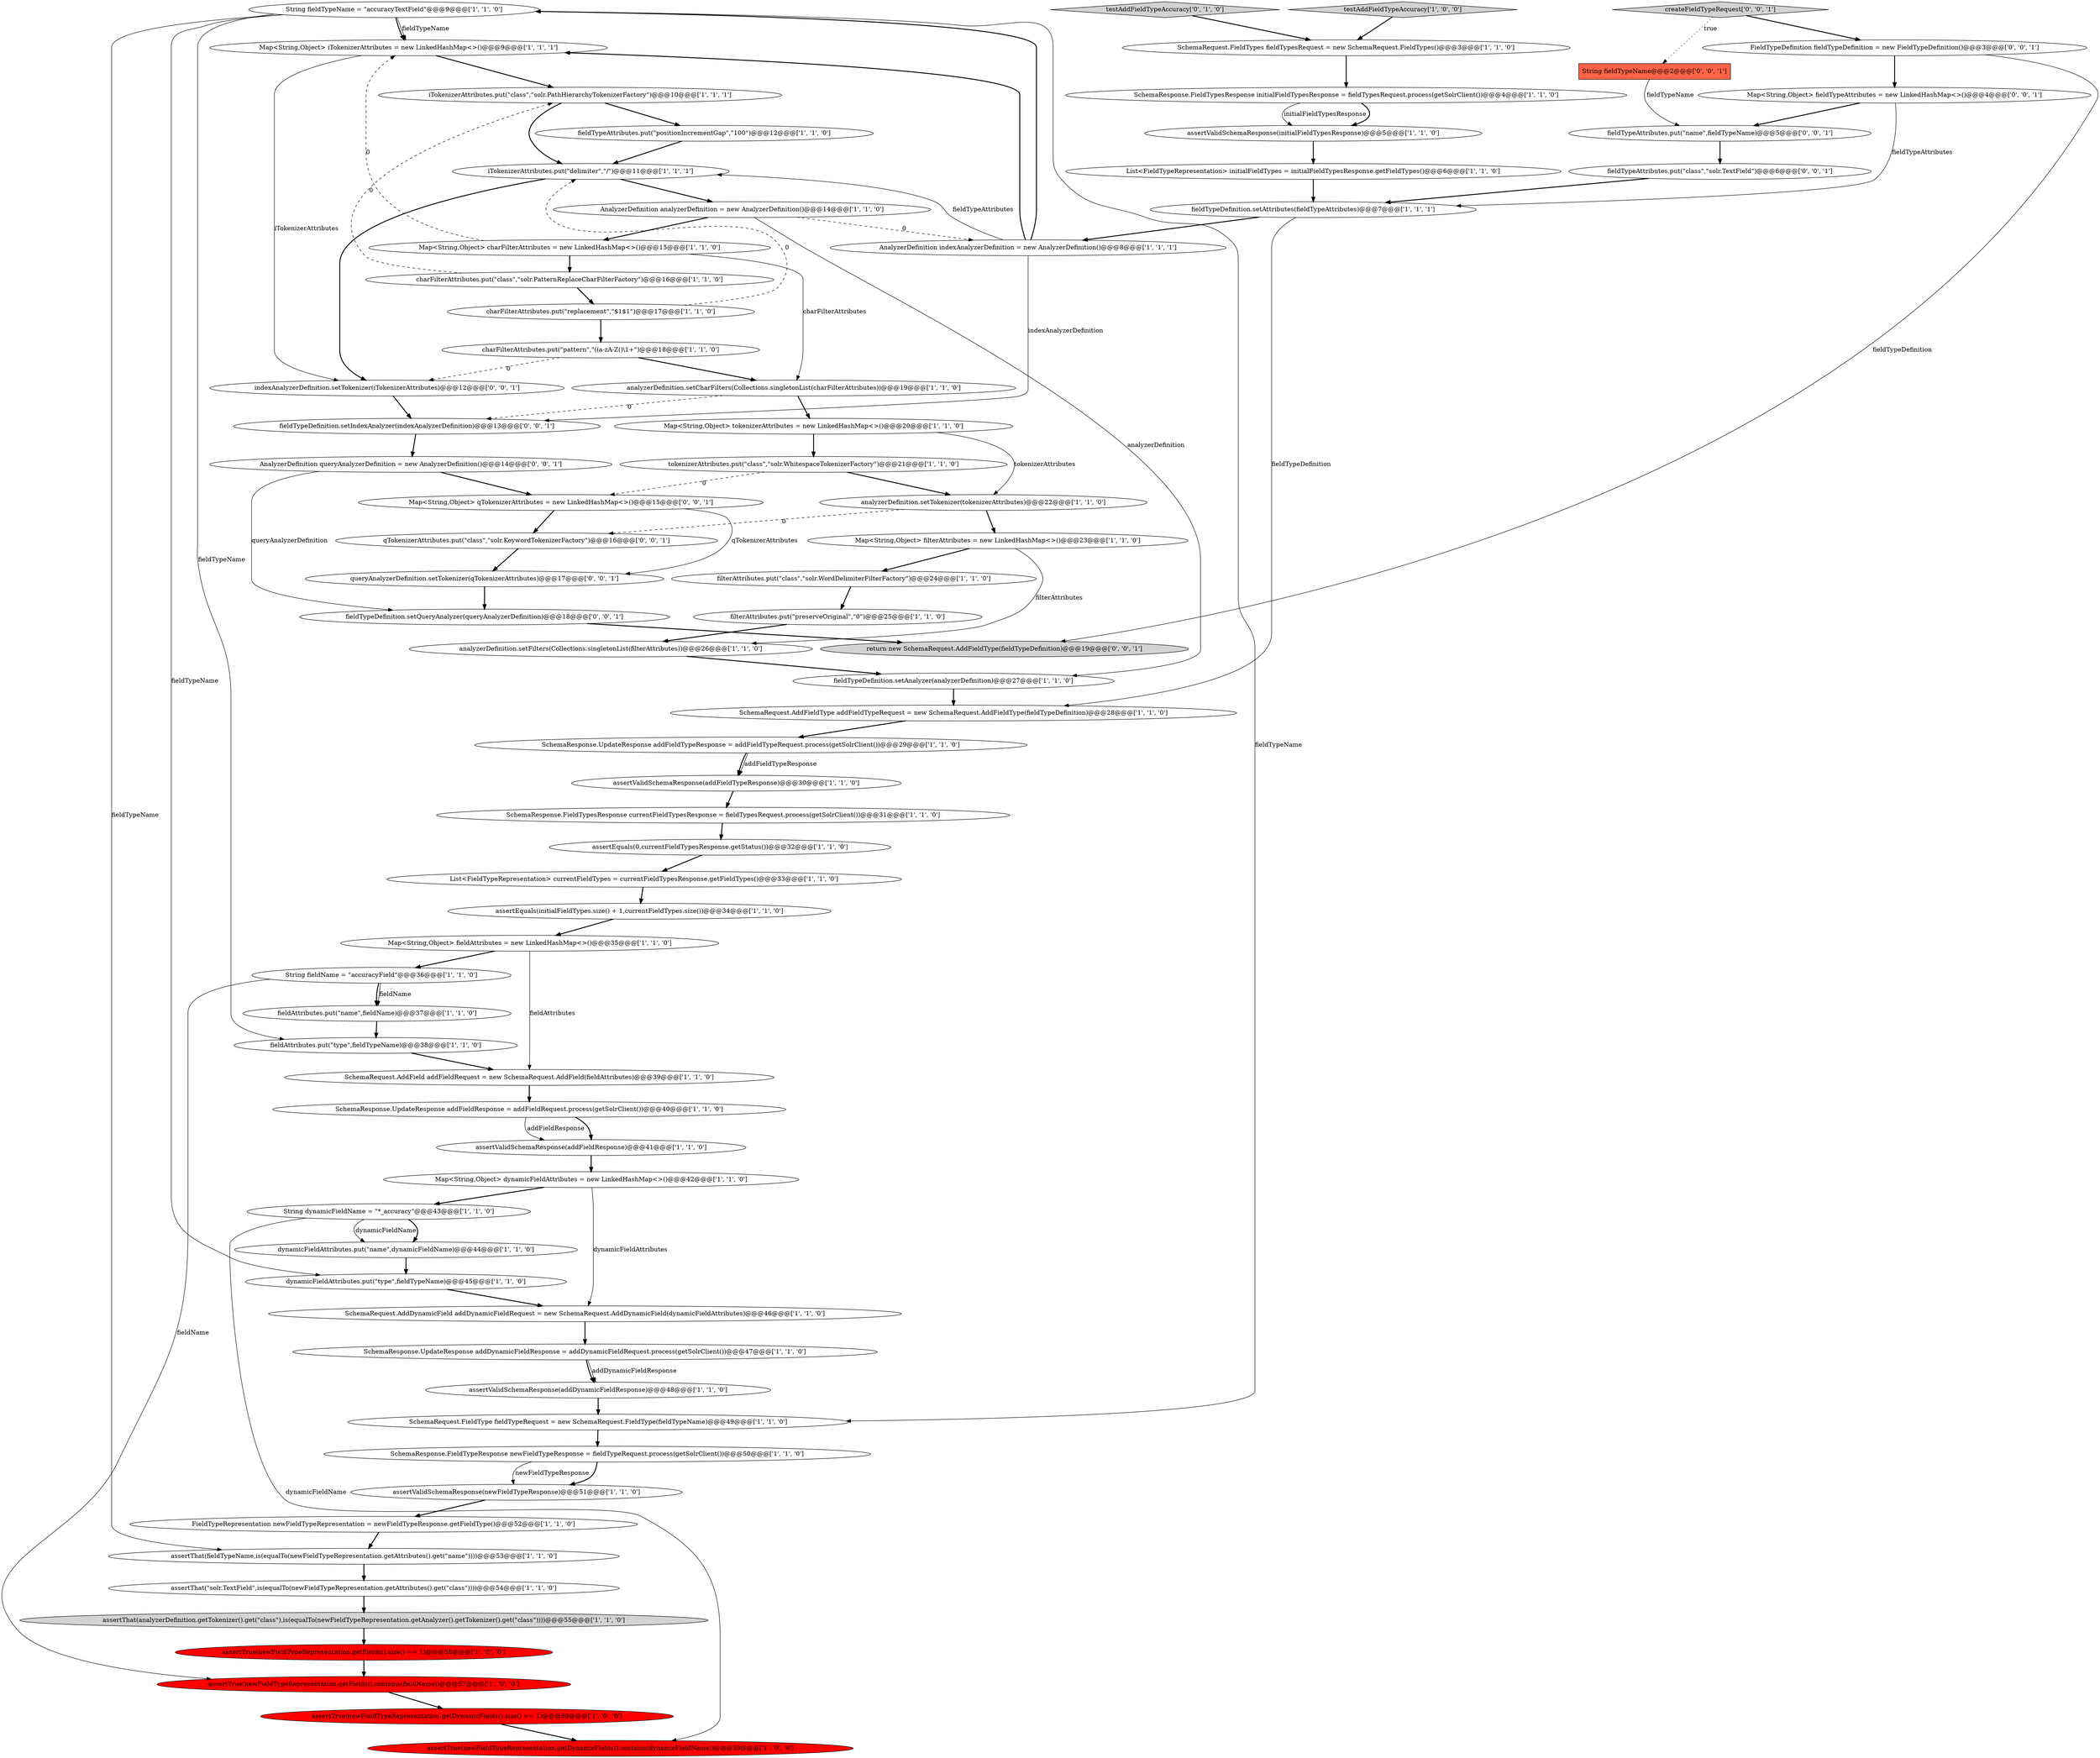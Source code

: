digraph {
36 [style = filled, label = "assertTrue(newFieldTypeRepresentation.getFields().contains(fieldName))@@@57@@@['1', '0', '0']", fillcolor = red, shape = ellipse image = "AAA1AAABBB1BBB"];
38 [style = filled, label = "assertValidSchemaResponse(addFieldResponse)@@@41@@@['1', '1', '0']", fillcolor = white, shape = ellipse image = "AAA0AAABBB1BBB"];
55 [style = filled, label = "charFilterAttributes.put(\"pattern\",\"((a-zA-Z()\\1+\")@@@18@@@['1', '1', '0']", fillcolor = white, shape = ellipse image = "AAA0AAABBB1BBB"];
3 [style = filled, label = "testAddFieldTypeAccuracy['1', '0', '0']", fillcolor = lightgray, shape = diamond image = "AAA0AAABBB1BBB"];
8 [style = filled, label = "String dynamicFieldName = \"*_accuracy\"@@@43@@@['1', '1', '0']", fillcolor = white, shape = ellipse image = "AAA0AAABBB1BBB"];
14 [style = filled, label = "fieldTypeDefinition.setAttributes(fieldTypeAttributes)@@@7@@@['1', '1', '1']", fillcolor = white, shape = ellipse image = "AAA0AAABBB1BBB"];
22 [style = filled, label = "charFilterAttributes.put(\"class\",\"solr.PatternReplaceCharFilterFactory\")@@@16@@@['1', '1', '0']", fillcolor = white, shape = ellipse image = "AAA0AAABBB1BBB"];
56 [style = filled, label = "List<FieldTypeRepresentation> currentFieldTypes = currentFieldTypesResponse.getFieldTypes()@@@33@@@['1', '1', '0']", fillcolor = white, shape = ellipse image = "AAA0AAABBB1BBB"];
12 [style = filled, label = "assertValidSchemaResponse(addFieldTypeResponse)@@@30@@@['1', '1', '0']", fillcolor = white, shape = ellipse image = "AAA0AAABBB1BBB"];
48 [style = filled, label = "assertThat(analyzerDefinition.getTokenizer().get(\"class\"),is(equalTo(newFieldTypeRepresentation.getAnalyzer().getTokenizer().get(\"class\"))))@@@55@@@['1', '1', '0']", fillcolor = lightgray, shape = ellipse image = "AAA0AAABBB1BBB"];
25 [style = filled, label = "SchemaResponse.FieldTypesResponse initialFieldTypesResponse = fieldTypesRequest.process(getSolrClient())@@@4@@@['1', '1', '0']", fillcolor = white, shape = ellipse image = "AAA0AAABBB1BBB"];
62 [style = filled, label = "fieldTypeAttributes.put(\"class\",\"solr.TextField\")@@@6@@@['0', '0', '1']", fillcolor = white, shape = ellipse image = "AAA0AAABBB3BBB"];
71 [style = filled, label = "return new SchemaRequest.AddFieldType(fieldTypeDefinition)@@@19@@@['0', '0', '1']", fillcolor = lightgray, shape = ellipse image = "AAA0AAABBB3BBB"];
45 [style = filled, label = "SchemaRequest.AddDynamicField addDynamicFieldRequest = new SchemaRequest.AddDynamicField(dynamicFieldAttributes)@@@46@@@['1', '1', '0']", fillcolor = white, shape = ellipse image = "AAA0AAABBB1BBB"];
63 [style = filled, label = "queryAnalyzerDefinition.setTokenizer(qTokenizerAttributes)@@@17@@@['0', '0', '1']", fillcolor = white, shape = ellipse image = "AAA0AAABBB3BBB"];
30 [style = filled, label = "SchemaResponse.FieldTypesResponse currentFieldTypesResponse = fieldTypesRequest.process(getSolrClient())@@@31@@@['1', '1', '0']", fillcolor = white, shape = ellipse image = "AAA0AAABBB1BBB"];
46 [style = filled, label = "String fieldTypeName = \"accuracyTextField\"@@@9@@@['1', '1', '0']", fillcolor = white, shape = ellipse image = "AAA0AAABBB1BBB"];
72 [style = filled, label = "fieldTypeAttributes.put(\"name\",fieldTypeName)@@@5@@@['0', '0', '1']", fillcolor = white, shape = ellipse image = "AAA0AAABBB3BBB"];
18 [style = filled, label = "analyzerDefinition.setFilters(Collections.singletonList(filterAttributes))@@@26@@@['1', '1', '0']", fillcolor = white, shape = ellipse image = "AAA0AAABBB1BBB"];
42 [style = filled, label = "filterAttributes.put(\"preserveOriginal\",\"0\")@@@25@@@['1', '1', '0']", fillcolor = white, shape = ellipse image = "AAA0AAABBB1BBB"];
43 [style = filled, label = "analyzerDefinition.setTokenizer(tokenizerAttributes)@@@22@@@['1', '1', '0']", fillcolor = white, shape = ellipse image = "AAA0AAABBB1BBB"];
0 [style = filled, label = "iTokenizerAttributes.put(\"class\",\"solr.PathHierarchyTokenizerFactory\")@@@10@@@['1', '1', '1']", fillcolor = white, shape = ellipse image = "AAA0AAABBB1BBB"];
47 [style = filled, label = "iTokenizerAttributes.put(\"delimiter\",\"/\")@@@11@@@['1', '1', '1']", fillcolor = white, shape = ellipse image = "AAA0AAABBB1BBB"];
58 [style = filled, label = "testAddFieldTypeAccuracy['0', '1', '0']", fillcolor = lightgray, shape = diamond image = "AAA0AAABBB2BBB"];
27 [style = filled, label = "SchemaResponse.UpdateResponse addFieldResponse = addFieldRequest.process(getSolrClient())@@@40@@@['1', '1', '0']", fillcolor = white, shape = ellipse image = "AAA0AAABBB1BBB"];
32 [style = filled, label = "fieldAttributes.put(\"type\",fieldTypeName)@@@38@@@['1', '1', '0']", fillcolor = white, shape = ellipse image = "AAA0AAABBB1BBB"];
64 [style = filled, label = "Map<String,Object> fieldTypeAttributes = new LinkedHashMap<>()@@@4@@@['0', '0', '1']", fillcolor = white, shape = ellipse image = "AAA0AAABBB3BBB"];
67 [style = filled, label = "String fieldTypeName@@@2@@@['0', '0', '1']", fillcolor = tomato, shape = box image = "AAA0AAABBB3BBB"];
6 [style = filled, label = "assertValidSchemaResponse(addDynamicFieldResponse)@@@48@@@['1', '1', '0']", fillcolor = white, shape = ellipse image = "AAA0AAABBB1BBB"];
57 [style = filled, label = "fieldTypeAttributes.put(\"positionIncrementGap\",\"100\")@@@12@@@['1', '1', '0']", fillcolor = white, shape = ellipse image = "AAA0AAABBB1BBB"];
68 [style = filled, label = "createFieldTypeRequest['0', '0', '1']", fillcolor = lightgray, shape = diamond image = "AAA0AAABBB3BBB"];
44 [style = filled, label = "SchemaRequest.AddField addFieldRequest = new SchemaRequest.AddField(fieldAttributes)@@@39@@@['1', '1', '0']", fillcolor = white, shape = ellipse image = "AAA0AAABBB1BBB"];
40 [style = filled, label = "Map<String,Object> dynamicFieldAttributes = new LinkedHashMap<>()@@@42@@@['1', '1', '0']", fillcolor = white, shape = ellipse image = "AAA0AAABBB1BBB"];
11 [style = filled, label = "assertTrue(newFieldTypeRepresentation.getFields().size() == 1)@@@56@@@['1', '0', '0']", fillcolor = red, shape = ellipse image = "AAA1AAABBB1BBB"];
41 [style = filled, label = "AnalyzerDefinition analyzerDefinition = new AnalyzerDefinition()@@@14@@@['1', '1', '0']", fillcolor = white, shape = ellipse image = "AAA0AAABBB1BBB"];
17 [style = filled, label = "analyzerDefinition.setCharFilters(Collections.singletonList(charFilterAttributes))@@@19@@@['1', '1', '0']", fillcolor = white, shape = ellipse image = "AAA0AAABBB1BBB"];
33 [style = filled, label = "assertValidSchemaResponse(newFieldTypeResponse)@@@51@@@['1', '1', '0']", fillcolor = white, shape = ellipse image = "AAA0AAABBB1BBB"];
4 [style = filled, label = "String fieldName = \"accuracyField\"@@@36@@@['1', '1', '0']", fillcolor = white, shape = ellipse image = "AAA0AAABBB1BBB"];
5 [style = filled, label = "SchemaResponse.UpdateResponse addFieldTypeResponse = addFieldTypeRequest.process(getSolrClient())@@@29@@@['1', '1', '0']", fillcolor = white, shape = ellipse image = "AAA0AAABBB1BBB"];
10 [style = filled, label = "Map<String,Object> fieldAttributes = new LinkedHashMap<>()@@@35@@@['1', '1', '0']", fillcolor = white, shape = ellipse image = "AAA0AAABBB1BBB"];
34 [style = filled, label = "Map<String,Object> tokenizerAttributes = new LinkedHashMap<>()@@@20@@@['1', '1', '0']", fillcolor = white, shape = ellipse image = "AAA0AAABBB1BBB"];
20 [style = filled, label = "fieldAttributes.put(\"name\",fieldName)@@@37@@@['1', '1', '0']", fillcolor = white, shape = ellipse image = "AAA0AAABBB1BBB"];
26 [style = filled, label = "assertValidSchemaResponse(initialFieldTypesResponse)@@@5@@@['1', '1', '0']", fillcolor = white, shape = ellipse image = "AAA0AAABBB1BBB"];
37 [style = filled, label = "assertTrue(newFieldTypeRepresentation.getDynamicFields().contains(dynamicFieldName))@@@59@@@['1', '0', '0']", fillcolor = red, shape = ellipse image = "AAA1AAABBB1BBB"];
35 [style = filled, label = "SchemaRequest.FieldTypes fieldTypesRequest = new SchemaRequest.FieldTypes()@@@3@@@['1', '1', '0']", fillcolor = white, shape = ellipse image = "AAA0AAABBB1BBB"];
7 [style = filled, label = "SchemaResponse.FieldTypeResponse newFieldTypeResponse = fieldTypeRequest.process(getSolrClient())@@@50@@@['1', '1', '0']", fillcolor = white, shape = ellipse image = "AAA0AAABBB1BBB"];
19 [style = filled, label = "Map<String,Object> iTokenizerAttributes = new LinkedHashMap<>()@@@9@@@['1', '1', '1']", fillcolor = white, shape = ellipse image = "AAA0AAABBB1BBB"];
39 [style = filled, label = "assertTrue(newFieldTypeRepresentation.getDynamicFields().size() == 1)@@@58@@@['1', '0', '0']", fillcolor = red, shape = ellipse image = "AAA1AAABBB1BBB"];
69 [style = filled, label = "Map<String,Object> qTokenizerAttributes = new LinkedHashMap<>()@@@15@@@['0', '0', '1']", fillcolor = white, shape = ellipse image = "AAA0AAABBB3BBB"];
28 [style = filled, label = "fieldTypeDefinition.setAnalyzer(analyzerDefinition)@@@27@@@['1', '1', '0']", fillcolor = white, shape = ellipse image = "AAA0AAABBB1BBB"];
29 [style = filled, label = "Map<String,Object> filterAttributes = new LinkedHashMap<>()@@@23@@@['1', '1', '0']", fillcolor = white, shape = ellipse image = "AAA0AAABBB1BBB"];
51 [style = filled, label = "SchemaRequest.FieldType fieldTypeRequest = new SchemaRequest.FieldType(fieldTypeName)@@@49@@@['1', '1', '0']", fillcolor = white, shape = ellipse image = "AAA0AAABBB1BBB"];
61 [style = filled, label = "FieldTypeDefinition fieldTypeDefinition = new FieldTypeDefinition()@@@3@@@['0', '0', '1']", fillcolor = white, shape = ellipse image = "AAA0AAABBB3BBB"];
66 [style = filled, label = "AnalyzerDefinition queryAnalyzerDefinition = new AnalyzerDefinition()@@@14@@@['0', '0', '1']", fillcolor = white, shape = ellipse image = "AAA0AAABBB3BBB"];
70 [style = filled, label = "fieldTypeDefinition.setQueryAnalyzer(queryAnalyzerDefinition)@@@18@@@['0', '0', '1']", fillcolor = white, shape = ellipse image = "AAA0AAABBB3BBB"];
52 [style = filled, label = "charFilterAttributes.put(\"replacement\",\"$1$1\")@@@17@@@['1', '1', '0']", fillcolor = white, shape = ellipse image = "AAA0AAABBB1BBB"];
21 [style = filled, label = "FieldTypeRepresentation newFieldTypeRepresentation = newFieldTypeResponse.getFieldType()@@@52@@@['1', '1', '0']", fillcolor = white, shape = ellipse image = "AAA0AAABBB1BBB"];
50 [style = filled, label = "SchemaResponse.UpdateResponse addDynamicFieldResponse = addDynamicFieldRequest.process(getSolrClient())@@@47@@@['1', '1', '0']", fillcolor = white, shape = ellipse image = "AAA0AAABBB1BBB"];
13 [style = filled, label = "assertEquals(initialFieldTypes.size() + 1,currentFieldTypes.size())@@@34@@@['1', '1', '0']", fillcolor = white, shape = ellipse image = "AAA0AAABBB1BBB"];
23 [style = filled, label = "List<FieldTypeRepresentation> initialFieldTypes = initialFieldTypesResponse.getFieldTypes()@@@6@@@['1', '1', '0']", fillcolor = white, shape = ellipse image = "AAA0AAABBB1BBB"];
1 [style = filled, label = "filterAttributes.put(\"class\",\"solr.WordDelimiterFilterFactory\")@@@24@@@['1', '1', '0']", fillcolor = white, shape = ellipse image = "AAA0AAABBB1BBB"];
65 [style = filled, label = "indexAnalyzerDefinition.setTokenizer(iTokenizerAttributes)@@@12@@@['0', '0', '1']", fillcolor = white, shape = ellipse image = "AAA0AAABBB3BBB"];
15 [style = filled, label = "dynamicFieldAttributes.put(\"name\",dynamicFieldName)@@@44@@@['1', '1', '0']", fillcolor = white, shape = ellipse image = "AAA0AAABBB1BBB"];
54 [style = filled, label = "assertThat(\"solr.TextField\",is(equalTo(newFieldTypeRepresentation.getAttributes().get(\"class\"))))@@@54@@@['1', '1', '0']", fillcolor = white, shape = ellipse image = "AAA0AAABBB1BBB"];
60 [style = filled, label = "qTokenizerAttributes.put(\"class\",\"solr.KeywordTokenizerFactory\")@@@16@@@['0', '0', '1']", fillcolor = white, shape = ellipse image = "AAA0AAABBB3BBB"];
53 [style = filled, label = "Map<String,Object> charFilterAttributes = new LinkedHashMap<>()@@@15@@@['1', '1', '0']", fillcolor = white, shape = ellipse image = "AAA0AAABBB1BBB"];
9 [style = filled, label = "SchemaRequest.AddFieldType addFieldTypeRequest = new SchemaRequest.AddFieldType(fieldTypeDefinition)@@@28@@@['1', '1', '0']", fillcolor = white, shape = ellipse image = "AAA0AAABBB1BBB"];
24 [style = filled, label = "tokenizerAttributes.put(\"class\",\"solr.WhitespaceTokenizerFactory\")@@@21@@@['1', '1', '0']", fillcolor = white, shape = ellipse image = "AAA0AAABBB1BBB"];
31 [style = filled, label = "AnalyzerDefinition indexAnalyzerDefinition = new AnalyzerDefinition()@@@8@@@['1', '1', '1']", fillcolor = white, shape = ellipse image = "AAA0AAABBB1BBB"];
59 [style = filled, label = "fieldTypeDefinition.setIndexAnalyzer(indexAnalyzerDefinition)@@@13@@@['0', '0', '1']", fillcolor = white, shape = ellipse image = "AAA0AAABBB3BBB"];
2 [style = filled, label = "assertThat(fieldTypeName,is(equalTo(newFieldTypeRepresentation.getAttributes().get(\"name\"))))@@@53@@@['1', '1', '0']", fillcolor = white, shape = ellipse image = "AAA0AAABBB1BBB"];
16 [style = filled, label = "dynamicFieldAttributes.put(\"type\",fieldTypeName)@@@45@@@['1', '1', '0']", fillcolor = white, shape = ellipse image = "AAA0AAABBB1BBB"];
49 [style = filled, label = "assertEquals(0,currentFieldTypesResponse.getStatus())@@@32@@@['1', '1', '0']", fillcolor = white, shape = ellipse image = "AAA0AAABBB1BBB"];
55->17 [style = bold, label=""];
62->14 [style = bold, label=""];
14->9 [style = solid, label="fieldTypeDefinition"];
27->38 [style = bold, label=""];
29->18 [style = solid, label="filterAttributes"];
17->59 [style = dashed, label="0"];
69->60 [style = bold, label=""];
8->37 [style = solid, label="dynamicFieldName"];
43->60 [style = dashed, label="0"];
22->0 [style = dashed, label="0"];
28->9 [style = bold, label=""];
52->55 [style = bold, label=""];
30->49 [style = bold, label=""];
24->43 [style = bold, label=""];
4->36 [style = solid, label="fieldName"];
11->36 [style = bold, label=""];
50->6 [style = solid, label="addDynamicFieldResponse"];
59->66 [style = bold, label=""];
61->64 [style = bold, label=""];
21->2 [style = bold, label=""];
3->35 [style = bold, label=""];
34->24 [style = bold, label=""];
70->71 [style = bold, label=""];
46->32 [style = solid, label="fieldTypeName"];
8->15 [style = solid, label="dynamicFieldName"];
51->7 [style = bold, label=""];
60->63 [style = bold, label=""];
9->5 [style = bold, label=""];
52->47 [style = dashed, label="0"];
49->56 [style = bold, label=""];
43->29 [style = bold, label=""];
31->46 [style = bold, label=""];
29->1 [style = bold, label=""];
19->65 [style = solid, label="iTokenizerAttributes"];
16->45 [style = bold, label=""];
64->14 [style = solid, label="fieldTypeAttributes"];
58->35 [style = bold, label=""];
1->42 [style = bold, label=""];
18->28 [style = bold, label=""];
66->69 [style = bold, label=""];
23->14 [style = bold, label=""];
41->53 [style = bold, label=""];
7->33 [style = bold, label=""];
17->34 [style = bold, label=""];
55->65 [style = dashed, label="0"];
7->33 [style = solid, label="newFieldTypeResponse"];
68->67 [style = dotted, label="true"];
56->13 [style = bold, label=""];
25->26 [style = bold, label=""];
46->2 [style = solid, label="fieldTypeName"];
47->41 [style = bold, label=""];
46->19 [style = bold, label=""];
34->43 [style = solid, label="tokenizerAttributes"];
41->31 [style = dashed, label="0"];
27->38 [style = solid, label="addFieldResponse"];
41->28 [style = solid, label="analyzerDefinition"];
69->63 [style = solid, label="qTokenizerAttributes"];
39->37 [style = bold, label=""];
13->10 [style = bold, label=""];
0->57 [style = bold, label=""];
64->72 [style = bold, label=""];
8->15 [style = bold, label=""];
31->59 [style = solid, label="indexAnalyzerDefinition"];
53->17 [style = solid, label="charFilterAttributes"];
4->20 [style = solid, label="fieldName"];
6->51 [style = bold, label=""];
63->70 [style = bold, label=""];
61->71 [style = solid, label="fieldTypeDefinition"];
36->39 [style = bold, label=""];
19->0 [style = bold, label=""];
35->25 [style = bold, label=""];
31->47 [style = solid, label="fieldTypeAttributes"];
67->72 [style = solid, label="fieldTypeName"];
48->11 [style = bold, label=""];
14->31 [style = bold, label=""];
4->20 [style = bold, label=""];
32->44 [style = bold, label=""];
46->51 [style = solid, label="fieldTypeName"];
2->54 [style = bold, label=""];
57->47 [style = bold, label=""];
38->40 [style = bold, label=""];
31->19 [style = bold, label=""];
10->44 [style = solid, label="fieldAttributes"];
46->16 [style = solid, label="fieldTypeName"];
72->62 [style = bold, label=""];
42->18 [style = bold, label=""];
50->6 [style = bold, label=""];
66->70 [style = solid, label="queryAnalyzerDefinition"];
24->69 [style = dashed, label="0"];
46->19 [style = solid, label="fieldTypeName"];
22->52 [style = bold, label=""];
20->32 [style = bold, label=""];
54->48 [style = bold, label=""];
12->30 [style = bold, label=""];
53->19 [style = dashed, label="0"];
53->22 [style = bold, label=""];
15->16 [style = bold, label=""];
0->47 [style = bold, label=""];
5->12 [style = bold, label=""];
5->12 [style = solid, label="addFieldTypeResponse"];
45->50 [style = bold, label=""];
26->23 [style = bold, label=""];
65->59 [style = bold, label=""];
10->4 [style = bold, label=""];
47->65 [style = bold, label=""];
68->61 [style = bold, label=""];
44->27 [style = bold, label=""];
33->21 [style = bold, label=""];
25->26 [style = solid, label="initialFieldTypesResponse"];
40->8 [style = bold, label=""];
40->45 [style = solid, label="dynamicFieldAttributes"];
}
